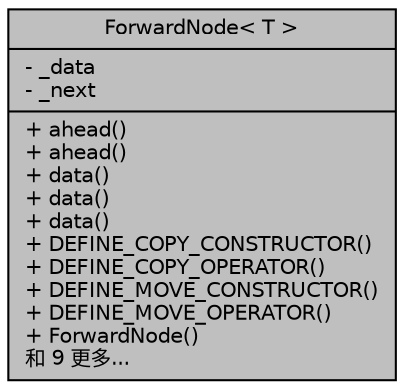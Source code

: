 digraph "ForwardNode&lt; T &gt;"
{
  edge [fontname="Helvetica",fontsize="10",labelfontname="Helvetica",labelfontsize="10"];
  node [fontname="Helvetica",fontsize="10",shape=record];
  Node480 [label="{ForwardNode\< T \>\n|- _data\l- _next\l|+ ahead()\l+ ahead()\l+ data()\l+ data()\l+ data()\l+ DEFINE_COPY_CONSTRUCTOR()\l+ DEFINE_COPY_OPERATOR()\l+ DEFINE_MOVE_CONSTRUCTOR()\l+ DEFINE_MOVE_OPERATOR()\l+ ForwardNode()\l和 9 更多...\l}",height=0.2,width=0.4,color="black", fillcolor="grey75", style="filled", fontcolor="black"];
}
